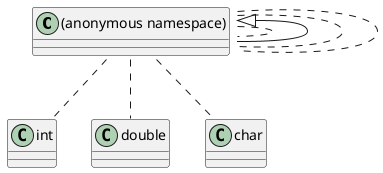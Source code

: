 @startuml uml_visitor.png
"(anonymous namespace)::c3" .. "(anonymous namespace)::c1"
"(anonymous namespace)::i0" <|-- "(anonymous namespace)::c0"
"(anonymous namespace)::c1" .. "(anonymous namespace)::i0"
"(anonymous namespace)::c3" .. "(anonymous namespace)::c2"
"(anonymous namespace)::c2" .. "int"
"(anonymous namespace)::c2" .. "double"
"(anonymous namespace)::c2" .. "char"
@enduml

